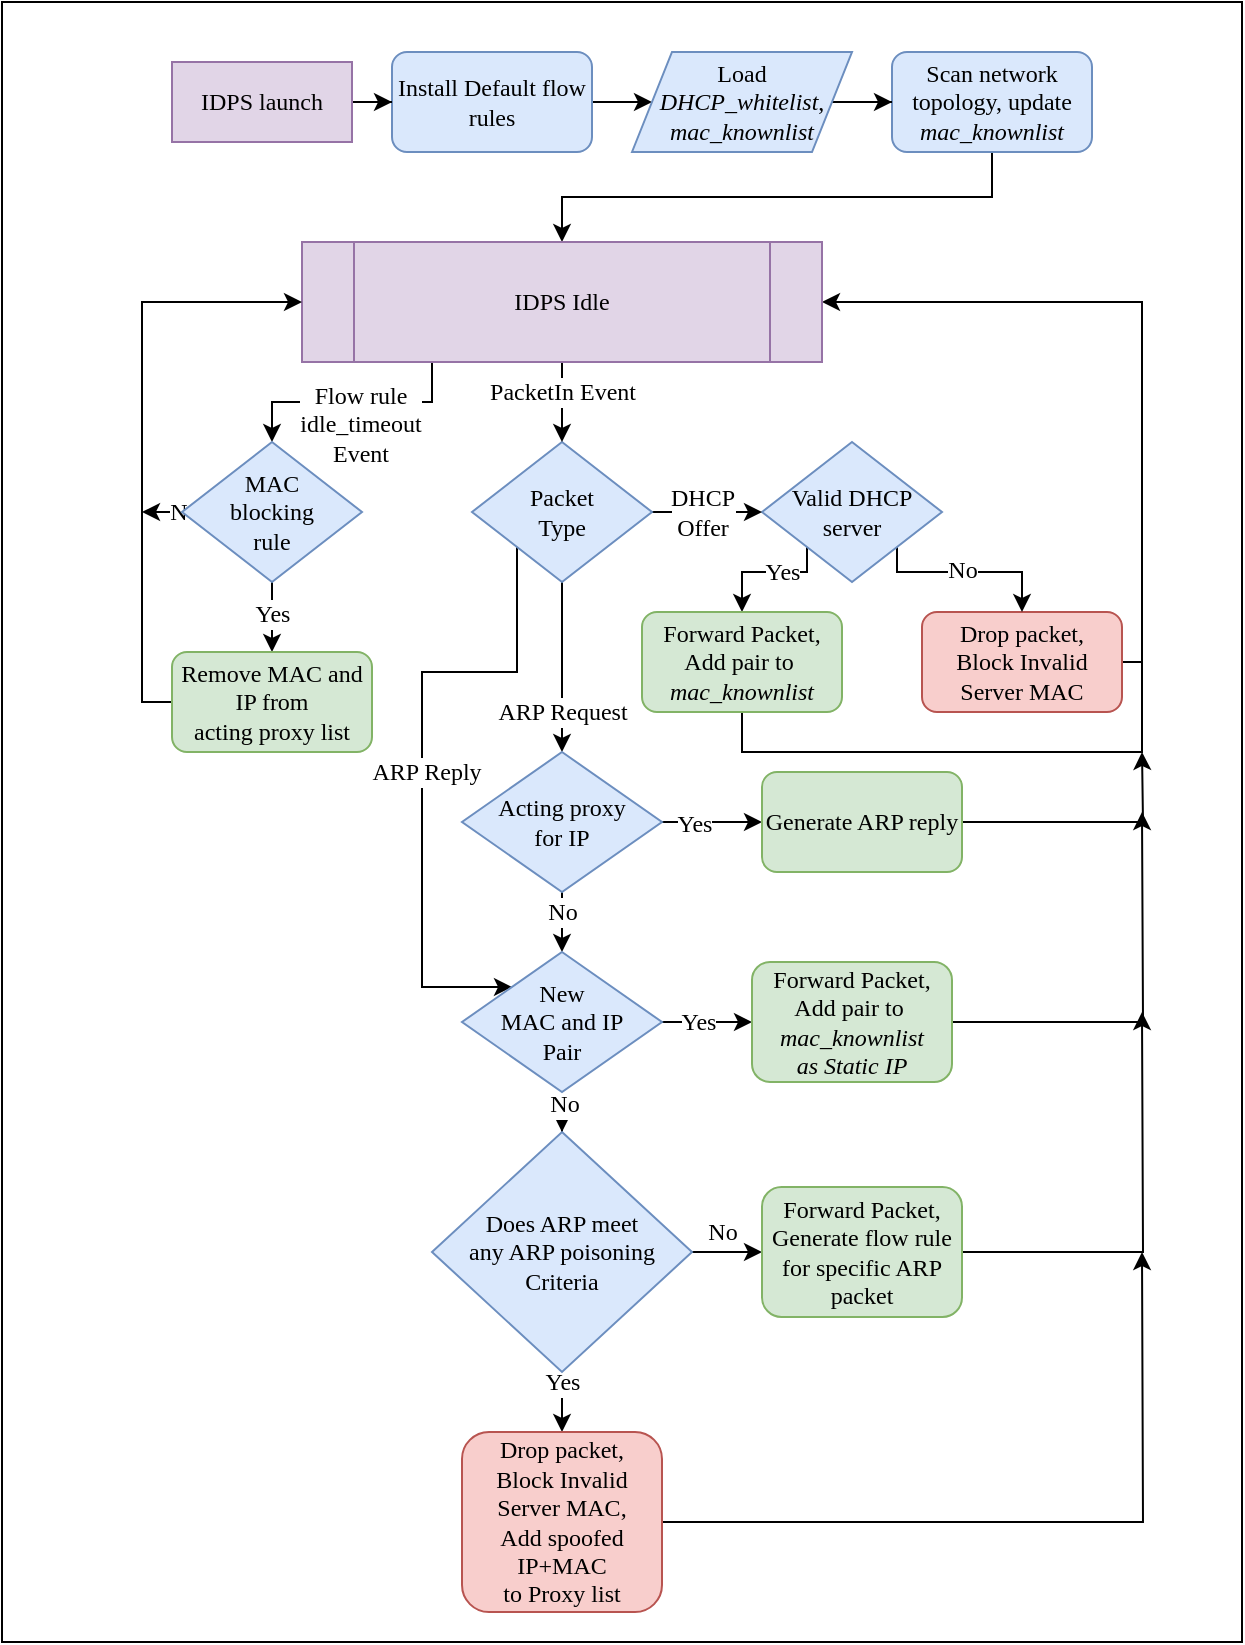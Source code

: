 <mxfile version="13.6.3" type="device"><diagram name="Page-1" id="74e2e168-ea6b-b213-b513-2b3c1d86103e"><mxGraphModel dx="1293" dy="2439" grid="1" gridSize="10" guides="1" tooltips="1" connect="1" arrows="1" fold="1" page="1" pageScale="1" pageWidth="1100" pageHeight="850" background="#ffffff" math="0" shadow="0"><root><mxCell id="0"/><mxCell id="1" parent="0"/><mxCell id="wTsEnWd4pGHQXKKXcPcG-86" value="" style="rounded=0;whiteSpace=wrap;html=1;fontFamily=Times New Roman;fontSize=12;" vertex="1" parent="1"><mxGeometry x="210" y="-855" width="620" height="820" as="geometry"/></mxCell><mxCell id="wTsEnWd4pGHQXKKXcPcG-75" style="edgeStyle=orthogonalEdgeStyle;rounded=0;orthogonalLoop=1;jettySize=auto;html=1;entryX=0;entryY=0.5;entryDx=0;entryDy=0;endArrow=classic;endFill=1;fontFamily=Times New Roman;fontSize=12;" edge="1" parent="1" source="77e6c97f196da883-15" target="wTsEnWd4pGHQXKKXcPcG-27"><mxGeometry relative="1" as="geometry"/></mxCell><mxCell id="77e6c97f196da883-15" value="&lt;font style=&quot;font-size: 12px&quot;&gt;Install Default flow rules&lt;br&gt;&lt;/font&gt;" style="rounded=1;whiteSpace=wrap;html=1;shadow=0;labelBackgroundColor=none;strokeWidth=1;fontFamily=Times New Roman;fontSize=8;align=center;fillColor=#dae8fc;strokeColor=#6c8ebf;" parent="1" vertex="1"><mxGeometry x="405" y="-830" width="100" height="50" as="geometry"/></mxCell><mxCell id="wTsEnWd4pGHQXKKXcPcG-74" style="edgeStyle=orthogonalEdgeStyle;rounded=0;orthogonalLoop=1;jettySize=auto;html=1;entryX=0;entryY=0.5;entryDx=0;entryDy=0;endArrow=classic;endFill=1;fontFamily=Times New Roman;fontSize=12;" edge="1" parent="1" source="wTsEnWd4pGHQXKKXcPcG-1" target="77e6c97f196da883-15"><mxGeometry relative="1" as="geometry"/></mxCell><mxCell id="wTsEnWd4pGHQXKKXcPcG-1" value="IDPS launch" style="rounded=0;whiteSpace=wrap;html=1;fillColor=#e1d5e7;strokeColor=#9673a6;fontFamily=Times New Roman;" vertex="1" parent="1"><mxGeometry x="295" y="-825" width="90" height="40" as="geometry"/></mxCell><mxCell id="wTsEnWd4pGHQXKKXcPcG-77" style="edgeStyle=orthogonalEdgeStyle;rounded=0;orthogonalLoop=1;jettySize=auto;html=1;exitX=0.5;exitY=1;exitDx=0;exitDy=0;entryX=0.5;entryY=0;entryDx=0;entryDy=0;endArrow=classic;endFill=1;fontFamily=Times New Roman;fontSize=12;" edge="1" parent="1" source="wTsEnWd4pGHQXKKXcPcG-2" target="wTsEnWd4pGHQXKKXcPcG-19"><mxGeometry relative="1" as="geometry"/></mxCell><mxCell id="wTsEnWd4pGHQXKKXcPcG-2" value="Scan network topology, update &lt;i&gt;mac_knownlist&lt;/i&gt;" style="rounded=1;whiteSpace=wrap;html=1;shadow=0;labelBackgroundColor=none;strokeWidth=1;fontFamily=Times New Roman;fontSize=12;align=center;fillColor=#dae8fc;strokeColor=#6c8ebf;" vertex="1" parent="1"><mxGeometry x="655" y="-830" width="100" height="50" as="geometry"/></mxCell><mxCell id="wTsEnWd4pGHQXKKXcPcG-21" style="edgeStyle=orthogonalEdgeStyle;rounded=0;orthogonalLoop=1;jettySize=auto;html=1;entryX=1;entryY=0.5;entryDx=0;entryDy=0;fontFamily=Times New Roman;fontSize=12;" edge="1" parent="1" source="wTsEnWd4pGHQXKKXcPcG-6" target="wTsEnWd4pGHQXKKXcPcG-19"><mxGeometry relative="1" as="geometry"><Array as="points"><mxPoint x="780" y="-525"/><mxPoint x="780" y="-705"/></Array></mxGeometry></mxCell><mxCell id="wTsEnWd4pGHQXKKXcPcG-6" value="&lt;div&gt;Drop packet,&lt;/div&gt;&lt;div&gt;Block Invalid Server MAC&lt;br&gt;&lt;/div&gt;" style="rounded=1;whiteSpace=wrap;html=1;shadow=0;labelBackgroundColor=none;strokeWidth=1;fontFamily=Times New Roman;fontSize=12;align=center;fillColor=#f8cecc;strokeColor=#b85450;" vertex="1" parent="1"><mxGeometry x="670" y="-550" width="100" height="50" as="geometry"/></mxCell><mxCell id="wTsEnWd4pGHQXKKXcPcG-13" style="edgeStyle=orthogonalEdgeStyle;rounded=0;orthogonalLoop=1;jettySize=auto;html=1;exitX=1;exitY=1;exitDx=0;exitDy=0;entryX=0.5;entryY=0;entryDx=0;entryDy=0;fontFamily=Times New Roman;fontSize=12;" edge="1" parent="1" source="wTsEnWd4pGHQXKKXcPcG-7" target="wTsEnWd4pGHQXKKXcPcG-6"><mxGeometry relative="1" as="geometry"><Array as="points"><mxPoint x="658" y="-570"/><mxPoint x="720" y="-570"/></Array></mxGeometry></mxCell><mxCell id="wTsEnWd4pGHQXKKXcPcG-14" value="No" style="edgeLabel;html=1;align=center;verticalAlign=middle;resizable=0;points=[];fontSize=12;fontFamily=Times New Roman;" vertex="1" connectable="0" parent="wTsEnWd4pGHQXKKXcPcG-13"><mxGeometry x="0.167" y="1" relative="1" as="geometry"><mxPoint x="-10.41" as="offset"/></mxGeometry></mxCell><mxCell id="wTsEnWd4pGHQXKKXcPcG-54" style="edgeStyle=orthogonalEdgeStyle;rounded=0;orthogonalLoop=1;jettySize=auto;html=1;entryX=0.5;entryY=0;entryDx=0;entryDy=0;endArrow=classic;endFill=1;fontFamily=Times New Roman;fontSize=12;exitX=0;exitY=1;exitDx=0;exitDy=0;" edge="1" parent="1" source="wTsEnWd4pGHQXKKXcPcG-7" target="wTsEnWd4pGHQXKKXcPcG-15"><mxGeometry relative="1" as="geometry"><Array as="points"><mxPoint x="613" y="-570"/><mxPoint x="580" y="-570"/></Array></mxGeometry></mxCell><mxCell id="wTsEnWd4pGHQXKKXcPcG-55" value="Yes" style="edgeLabel;html=1;align=center;verticalAlign=middle;resizable=0;points=[];fontSize=12;fontFamily=Times New Roman;" vertex="1" connectable="0" parent="wTsEnWd4pGHQXKKXcPcG-54"><mxGeometry x="-0.635" y="-7" relative="1" as="geometry"><mxPoint x="-5.51" as="offset"/></mxGeometry></mxCell><mxCell id="wTsEnWd4pGHQXKKXcPcG-7" value="&lt;div&gt;Valid DHCP server&lt;/div&gt;" style="rhombus;whiteSpace=wrap;html=1;rounded=0;shadow=0;labelBackgroundColor=none;strokeWidth=1;fontFamily=Times New Roman;fontSize=12;align=center;fillColor=#dae8fc;strokeColor=#6c8ebf;" vertex="1" parent="1"><mxGeometry x="590" y="-635" width="90" height="70" as="geometry"/></mxCell><mxCell id="wTsEnWd4pGHQXKKXcPcG-9" style="edgeStyle=orthogonalEdgeStyle;rounded=0;orthogonalLoop=1;jettySize=auto;html=1;entryX=0;entryY=0.5;entryDx=0;entryDy=0;fontFamily=Times New Roman;fontSize=12;" edge="1" parent="1" source="wTsEnWd4pGHQXKKXcPcG-8" target="wTsEnWd4pGHQXKKXcPcG-7"><mxGeometry relative="1" as="geometry"/></mxCell><mxCell id="wTsEnWd4pGHQXKKXcPcG-10" value="&lt;div&gt;DHCP&lt;/div&gt;&lt;div&gt;Offer&lt;/div&gt;" style="edgeLabel;html=1;align=center;verticalAlign=middle;resizable=0;points=[];fontSize=12;fontFamily=Times New Roman;" vertex="1" connectable="0" parent="wTsEnWd4pGHQXKKXcPcG-9"><mxGeometry x="0.224" y="3" relative="1" as="geometry"><mxPoint x="-8.79" y="3" as="offset"/></mxGeometry></mxCell><mxCell id="wTsEnWd4pGHQXKKXcPcG-38" style="edgeStyle=orthogonalEdgeStyle;rounded=0;orthogonalLoop=1;jettySize=auto;html=1;entryX=0.5;entryY=0;entryDx=0;entryDy=0;endArrow=classic;endFill=1;fontFamily=Times New Roman;fontSize=12;exitX=0.25;exitY=1;exitDx=0;exitDy=0;" edge="1" parent="1" source="wTsEnWd4pGHQXKKXcPcG-19" target="wTsEnWd4pGHQXKKXcPcG-40"><mxGeometry relative="1" as="geometry"><mxPoint x="250" y="-410" as="sourcePoint"/><mxPoint x="490" y="-440" as="targetPoint"/></mxGeometry></mxCell><mxCell id="wTsEnWd4pGHQXKKXcPcG-39" value="&lt;div&gt;Flow rule&lt;/div&gt;&lt;div&gt;idle_timeout&lt;/div&gt;&lt;div&gt;Event&lt;br&gt;&lt;/div&gt;" style="edgeLabel;html=1;align=center;verticalAlign=middle;resizable=0;points=[];fontSize=12;fontFamily=Times New Roman;" vertex="1" connectable="0" parent="wTsEnWd4pGHQXKKXcPcG-38"><mxGeometry x="-0.34" y="-3" relative="1" as="geometry"><mxPoint x="-17" y="13.62" as="offset"/></mxGeometry></mxCell><mxCell id="wTsEnWd4pGHQXKKXcPcG-50" style="edgeStyle=orthogonalEdgeStyle;rounded=0;orthogonalLoop=1;jettySize=auto;html=1;entryX=0.5;entryY=0;entryDx=0;entryDy=0;endArrow=classic;endFill=1;fontFamily=Times New Roman;fontSize=12;" edge="1" parent="1" source="wTsEnWd4pGHQXKKXcPcG-8" target="wTsEnWd4pGHQXKKXcPcG-18"><mxGeometry relative="1" as="geometry"><Array as="points"><mxPoint x="490" y="-510"/><mxPoint x="490" y="-510"/></Array></mxGeometry></mxCell><mxCell id="wTsEnWd4pGHQXKKXcPcG-53" value="ARP Request" style="edgeLabel;html=1;align=center;verticalAlign=middle;resizable=0;points=[];fontSize=12;fontFamily=Times New Roman;" vertex="1" connectable="0" parent="wTsEnWd4pGHQXKKXcPcG-50"><mxGeometry x="0.243" relative="1" as="geometry"><mxPoint y="12.21" as="offset"/></mxGeometry></mxCell><mxCell id="wTsEnWd4pGHQXKKXcPcG-61" style="edgeStyle=orthogonalEdgeStyle;rounded=0;orthogonalLoop=1;jettySize=auto;html=1;exitX=0;exitY=1;exitDx=0;exitDy=0;entryX=0;entryY=0;entryDx=0;entryDy=0;endArrow=classic;endFill=1;fontFamily=Times New Roman;fontSize=12;" edge="1" parent="1" source="wTsEnWd4pGHQXKKXcPcG-8" target="wTsEnWd4pGHQXKKXcPcG-59"><mxGeometry relative="1" as="geometry"><Array as="points"><mxPoint x="467" y="-520"/><mxPoint x="420" y="-520"/><mxPoint x="420" y="-363"/></Array></mxGeometry></mxCell><mxCell id="wTsEnWd4pGHQXKKXcPcG-63" value="ARP Reply" style="edgeLabel;html=1;align=center;verticalAlign=middle;resizable=0;points=[];fontSize=12;fontFamily=Times New Roman;" vertex="1" connectable="0" parent="wTsEnWd4pGHQXKKXcPcG-61"><mxGeometry x="0.064" y="2" relative="1" as="geometry"><mxPoint y="-6.26" as="offset"/></mxGeometry></mxCell><mxCell id="wTsEnWd4pGHQXKKXcPcG-8" value="&lt;div&gt;Packet&lt;/div&gt;&lt;div&gt;Type&lt;br&gt;&lt;/div&gt;" style="rhombus;whiteSpace=wrap;html=1;rounded=0;shadow=0;labelBackgroundColor=none;strokeWidth=1;fontFamily=Times New Roman;fontSize=12;align=center;fillColor=#dae8fc;strokeColor=#6c8ebf;" vertex="1" parent="1"><mxGeometry x="445" y="-635" width="90" height="70" as="geometry"/></mxCell><mxCell id="wTsEnWd4pGHQXKKXcPcG-23" style="edgeStyle=orthogonalEdgeStyle;rounded=0;orthogonalLoop=1;jettySize=auto;html=1;exitX=0.5;exitY=1;exitDx=0;exitDy=0;fontFamily=Times New Roman;fontSize=12;endArrow=none;endFill=0;" edge="1" parent="1" source="wTsEnWd4pGHQXKKXcPcG-15"><mxGeometry relative="1" as="geometry"><mxPoint x="780" y="-550" as="targetPoint"/><Array as="points"><mxPoint x="580" y="-480"/><mxPoint x="780" y="-480"/></Array></mxGeometry></mxCell><mxCell id="wTsEnWd4pGHQXKKXcPcG-15" value="&lt;div&gt;Forward Packet,&lt;/div&gt;&lt;div&gt;Add pair to&amp;nbsp;&lt;/div&gt;&lt;div&gt;&lt;i&gt;mac_knownlist&lt;/i&gt;&lt;/div&gt;" style="rounded=1;whiteSpace=wrap;html=1;shadow=0;labelBackgroundColor=none;strokeWidth=1;fontFamily=Times New Roman;fontSize=12;align=center;fillColor=#d5e8d4;strokeColor=#82b366;" vertex="1" parent="1"><mxGeometry x="530" y="-550" width="100" height="50" as="geometry"/></mxCell><mxCell id="wTsEnWd4pGHQXKKXcPcG-52" style="edgeStyle=orthogonalEdgeStyle;rounded=0;orthogonalLoop=1;jettySize=auto;html=1;entryX=0;entryY=0.5;entryDx=0;entryDy=0;endArrow=classic;endFill=1;fontFamily=Times New Roman;fontSize=12;" edge="1" parent="1" source="wTsEnWd4pGHQXKKXcPcG-18" target="wTsEnWd4pGHQXKKXcPcG-30"><mxGeometry relative="1" as="geometry"/></mxCell><mxCell id="wTsEnWd4pGHQXKKXcPcG-65" value="Yes" style="edgeLabel;html=1;align=center;verticalAlign=middle;resizable=0;points=[];fontSize=12;fontFamily=Times New Roman;" vertex="1" connectable="0" parent="wTsEnWd4pGHQXKKXcPcG-52"><mxGeometry x="-0.356" y="-1" relative="1" as="geometry"><mxPoint as="offset"/></mxGeometry></mxCell><mxCell id="wTsEnWd4pGHQXKKXcPcG-64" style="edgeStyle=orthogonalEdgeStyle;rounded=0;orthogonalLoop=1;jettySize=auto;html=1;entryX=0.5;entryY=0;entryDx=0;entryDy=0;endArrow=classic;endFill=1;fontFamily=Times New Roman;fontSize=12;" edge="1" parent="1" source="wTsEnWd4pGHQXKKXcPcG-18" target="wTsEnWd4pGHQXKKXcPcG-59"><mxGeometry relative="1" as="geometry"/></mxCell><mxCell id="wTsEnWd4pGHQXKKXcPcG-66" value="No" style="edgeLabel;html=1;align=center;verticalAlign=middle;resizable=0;points=[];fontSize=12;fontFamily=Times New Roman;" vertex="1" connectable="0" parent="wTsEnWd4pGHQXKKXcPcG-64"><mxGeometry x="-0.862" y="-1" relative="1" as="geometry"><mxPoint x="1" y="6.67" as="offset"/></mxGeometry></mxCell><mxCell id="wTsEnWd4pGHQXKKXcPcG-18" value="Acting proxy&lt;div&gt;for IP&lt;br&gt;&lt;/div&gt;" style="rhombus;whiteSpace=wrap;html=1;rounded=0;shadow=0;labelBackgroundColor=none;strokeWidth=1;fontFamily=Times New Roman;fontSize=12;align=center;fillColor=#dae8fc;strokeColor=#6c8ebf;" vertex="1" parent="1"><mxGeometry x="440" y="-480" width="100" height="70" as="geometry"/></mxCell><mxCell id="wTsEnWd4pGHQXKKXcPcG-20" style="edgeStyle=orthogonalEdgeStyle;rounded=0;orthogonalLoop=1;jettySize=auto;html=1;entryX=0.5;entryY=0;entryDx=0;entryDy=0;fontFamily=Times New Roman;fontSize=12;" edge="1" parent="1" source="wTsEnWd4pGHQXKKXcPcG-19" target="wTsEnWd4pGHQXKKXcPcG-8"><mxGeometry relative="1" as="geometry"><Array as="points"><mxPoint x="490" y="-640"/><mxPoint x="490" y="-640"/></Array></mxGeometry></mxCell><mxCell id="wTsEnWd4pGHQXKKXcPcG-48" value="PacketIn Event" style="edgeLabel;html=1;align=center;verticalAlign=middle;resizable=0;points=[];fontSize=12;fontFamily=Times New Roman;" vertex="1" connectable="0" parent="wTsEnWd4pGHQXKKXcPcG-20"><mxGeometry x="0.75" y="-9" relative="1" as="geometry"><mxPoint x="9" y="-20.2" as="offset"/></mxGeometry></mxCell><mxCell id="wTsEnWd4pGHQXKKXcPcG-19" value="IDPS Idle" style="shape=process;whiteSpace=wrap;html=1;backgroundOutline=1;fontFamily=Times New Roman;fontSize=12;fillColor=#e1d5e7;strokeColor=#9673a6;" vertex="1" parent="1"><mxGeometry x="360" y="-735" width="260" height="60" as="geometry"/></mxCell><mxCell id="wTsEnWd4pGHQXKKXcPcG-76" style="edgeStyle=orthogonalEdgeStyle;rounded=0;orthogonalLoop=1;jettySize=auto;html=1;entryX=0;entryY=0.5;entryDx=0;entryDy=0;endArrow=classic;endFill=1;fontFamily=Times New Roman;fontSize=12;" edge="1" parent="1" source="wTsEnWd4pGHQXKKXcPcG-27" target="wTsEnWd4pGHQXKKXcPcG-2"><mxGeometry relative="1" as="geometry"/></mxCell><mxCell id="wTsEnWd4pGHQXKKXcPcG-27" value="&lt;div&gt;Load&lt;/div&gt;&lt;div&gt;&lt;i&gt;DHCP_whitelist&lt;/i&gt;,&lt;/div&gt;&lt;div&gt;&lt;i&gt;mac_knownlist&lt;/i&gt;&lt;br&gt;&lt;/div&gt;" style="shape=parallelogram;perimeter=parallelogramPerimeter;whiteSpace=wrap;html=1;fixedSize=1;fontFamily=Times New Roman;fontSize=12;fillColor=#dae8fc;strokeColor=#6c8ebf;" vertex="1" parent="1"><mxGeometry x="525" y="-830" width="110" height="50" as="geometry"/></mxCell><mxCell id="wTsEnWd4pGHQXKKXcPcG-32" style="edgeStyle=orthogonalEdgeStyle;rounded=0;orthogonalLoop=1;jettySize=auto;html=1;exitX=1;exitY=0.5;exitDx=0;exitDy=0;endArrow=classic;endFill=1;fontFamily=Times New Roman;fontSize=12;" edge="1" parent="1" source="wTsEnWd4pGHQXKKXcPcG-30"><mxGeometry relative="1" as="geometry"><mxPoint x="780" y="-480" as="targetPoint"/></mxGeometry></mxCell><mxCell id="wTsEnWd4pGHQXKKXcPcG-30" value="Generate ARP reply" style="rounded=1;whiteSpace=wrap;html=1;shadow=0;labelBackgroundColor=none;strokeWidth=1;fontFamily=Times New Roman;fontSize=12;align=center;fillColor=#d5e8d4;strokeColor=#82b366;" vertex="1" parent="1"><mxGeometry x="590" y="-470" width="100" height="50" as="geometry"/></mxCell><mxCell id="wTsEnWd4pGHQXKKXcPcG-43" style="edgeStyle=orthogonalEdgeStyle;rounded=0;orthogonalLoop=1;jettySize=auto;html=1;entryX=0.5;entryY=0;entryDx=0;entryDy=0;endArrow=classic;endFill=1;fontFamily=Times New Roman;fontSize=12;" edge="1" parent="1" source="wTsEnWd4pGHQXKKXcPcG-40" target="wTsEnWd4pGHQXKKXcPcG-42"><mxGeometry relative="1" as="geometry"/></mxCell><mxCell id="wTsEnWd4pGHQXKKXcPcG-45" value="Yes" style="edgeLabel;html=1;align=center;verticalAlign=middle;resizable=0;points=[];fontSize=12;fontFamily=Times New Roman;" vertex="1" connectable="0" parent="wTsEnWd4pGHQXKKXcPcG-43"><mxGeometry x="0.56" y="-1" relative="1" as="geometry"><mxPoint x="1" y="-9.2" as="offset"/></mxGeometry></mxCell><mxCell id="wTsEnWd4pGHQXKKXcPcG-57" style="edgeStyle=orthogonalEdgeStyle;rounded=0;orthogonalLoop=1;jettySize=auto;html=1;endArrow=classic;endFill=1;fontFamily=Times New Roman;fontSize=12;" edge="1" parent="1" source="wTsEnWd4pGHQXKKXcPcG-40"><mxGeometry relative="1" as="geometry"><mxPoint x="280" y="-600" as="targetPoint"/></mxGeometry></mxCell><mxCell id="wTsEnWd4pGHQXKKXcPcG-58" value="&lt;div&gt;No&lt;/div&gt;" style="edgeLabel;html=1;align=center;verticalAlign=middle;resizable=0;points=[];fontSize=12;fontFamily=Times New Roman;" vertex="1" connectable="0" parent="wTsEnWd4pGHQXKKXcPcG-57"><mxGeometry x="-0.68" y="1" relative="1" as="geometry"><mxPoint x="4.68" y="-1.03" as="offset"/></mxGeometry></mxCell><mxCell id="wTsEnWd4pGHQXKKXcPcG-40" value="&lt;div&gt;MAC&lt;/div&gt;&lt;div&gt;blocking&lt;/div&gt;&lt;div&gt;rule&lt;/div&gt;" style="rhombus;whiteSpace=wrap;html=1;rounded=0;shadow=0;labelBackgroundColor=none;strokeWidth=1;fontFamily=Times New Roman;fontSize=12;align=center;fillColor=#dae8fc;strokeColor=#6c8ebf;" vertex="1" parent="1"><mxGeometry x="300" y="-635" width="90" height="70" as="geometry"/></mxCell><mxCell id="wTsEnWd4pGHQXKKXcPcG-56" style="edgeStyle=orthogonalEdgeStyle;rounded=0;orthogonalLoop=1;jettySize=auto;html=1;entryX=0;entryY=0.5;entryDx=0;entryDy=0;endArrow=classic;endFill=1;fontFamily=Times New Roman;fontSize=12;" edge="1" parent="1" source="wTsEnWd4pGHQXKKXcPcG-42" target="wTsEnWd4pGHQXKKXcPcG-19"><mxGeometry relative="1" as="geometry"><Array as="points"><mxPoint x="280" y="-505"/><mxPoint x="280" y="-705"/></Array></mxGeometry></mxCell><mxCell id="wTsEnWd4pGHQXKKXcPcG-42" value="&lt;div&gt;Remove MAC and IP from&lt;/div&gt;&lt;div&gt;acting proxy list&lt;br&gt;&lt;/div&gt;" style="rounded=1;whiteSpace=wrap;html=1;shadow=0;labelBackgroundColor=none;strokeWidth=1;fontFamily=Times New Roman;fontSize=12;align=center;fillColor=#d5e8d4;strokeColor=#82b366;" vertex="1" parent="1"><mxGeometry x="295" y="-530" width="100" height="50" as="geometry"/></mxCell><mxCell id="wTsEnWd4pGHQXKKXcPcG-68" style="edgeStyle=orthogonalEdgeStyle;rounded=0;orthogonalLoop=1;jettySize=auto;html=1;entryX=0;entryY=0.5;entryDx=0;entryDy=0;endArrow=classic;endFill=1;fontFamily=Times New Roman;fontSize=12;" edge="1" parent="1" source="wTsEnWd4pGHQXKKXcPcG-59" target="wTsEnWd4pGHQXKKXcPcG-67"><mxGeometry relative="1" as="geometry"/></mxCell><mxCell id="wTsEnWd4pGHQXKKXcPcG-70" value="Yes" style="edgeLabel;html=1;align=center;verticalAlign=middle;resizable=0;points=[];fontSize=12;fontFamily=Times New Roman;" vertex="1" connectable="0" parent="wTsEnWd4pGHQXKKXcPcG-68"><mxGeometry x="-0.23" relative="1" as="geometry"><mxPoint as="offset"/></mxGeometry></mxCell><mxCell id="wTsEnWd4pGHQXKKXcPcG-72" style="edgeStyle=orthogonalEdgeStyle;rounded=0;orthogonalLoop=1;jettySize=auto;html=1;entryX=0.5;entryY=0;entryDx=0;entryDy=0;endArrow=classic;endFill=1;fontFamily=Times New Roman;fontSize=12;" edge="1" parent="1" source="wTsEnWd4pGHQXKKXcPcG-59" target="wTsEnWd4pGHQXKKXcPcG-71"><mxGeometry relative="1" as="geometry"/></mxCell><mxCell id="wTsEnWd4pGHQXKKXcPcG-73" value="No" style="edgeLabel;html=1;align=center;verticalAlign=middle;resizable=0;points=[];fontSize=12;fontFamily=Times New Roman;" vertex="1" connectable="0" parent="wTsEnWd4pGHQXKKXcPcG-72"><mxGeometry x="0.513" y="1" relative="1" as="geometry"><mxPoint as="offset"/></mxGeometry></mxCell><mxCell id="wTsEnWd4pGHQXKKXcPcG-59" value="&lt;div&gt;New&lt;/div&gt;&lt;div&gt;MAC and IP&lt;/div&gt;&lt;div&gt;Pair&lt;br&gt;&lt;/div&gt;" style="rhombus;whiteSpace=wrap;html=1;rounded=0;shadow=0;labelBackgroundColor=none;strokeWidth=1;fontFamily=Times New Roman;fontSize=12;align=center;fillColor=#dae8fc;strokeColor=#6c8ebf;" vertex="1" parent="1"><mxGeometry x="440" y="-380" width="100" height="70" as="geometry"/></mxCell><mxCell id="wTsEnWd4pGHQXKKXcPcG-69" style="edgeStyle=orthogonalEdgeStyle;rounded=0;orthogonalLoop=1;jettySize=auto;html=1;endArrow=classic;endFill=1;fontFamily=Times New Roman;fontSize=12;" edge="1" parent="1" source="wTsEnWd4pGHQXKKXcPcG-67"><mxGeometry relative="1" as="geometry"><mxPoint x="780" y="-450" as="targetPoint"/></mxGeometry></mxCell><mxCell id="wTsEnWd4pGHQXKKXcPcG-67" value="&lt;div&gt;Forward Packet,&lt;/div&gt;&lt;div&gt;Add pair to&amp;nbsp;&lt;/div&gt;&lt;div&gt;&lt;i&gt;mac_knownlist&lt;/i&gt;&lt;/div&gt;&lt;div&gt;&lt;i&gt;as Static IP&lt;br&gt;&lt;/i&gt;&lt;/div&gt;" style="rounded=1;whiteSpace=wrap;html=1;shadow=0;labelBackgroundColor=none;strokeWidth=1;fontFamily=Times New Roman;fontSize=12;align=center;fillColor=#d5e8d4;strokeColor=#82b366;" vertex="1" parent="1"><mxGeometry x="585" y="-375" width="100" height="60" as="geometry"/></mxCell><mxCell id="wTsEnWd4pGHQXKKXcPcG-79" style="edgeStyle=orthogonalEdgeStyle;rounded=0;orthogonalLoop=1;jettySize=auto;html=1;entryX=0.5;entryY=0;entryDx=0;entryDy=0;endArrow=classic;endFill=1;fontFamily=Times New Roman;fontSize=12;" edge="1" parent="1" source="wTsEnWd4pGHQXKKXcPcG-71" target="wTsEnWd4pGHQXKKXcPcG-78"><mxGeometry relative="1" as="geometry"/></mxCell><mxCell id="wTsEnWd4pGHQXKKXcPcG-80" value="Yes" style="edgeLabel;html=1;align=center;verticalAlign=middle;resizable=0;points=[];fontSize=12;fontFamily=Times New Roman;" vertex="1" connectable="0" parent="wTsEnWd4pGHQXKKXcPcG-79"><mxGeometry x="0.2" y="-5" relative="1" as="geometry"><mxPoint x="5" y="-5" as="offset"/></mxGeometry></mxCell><mxCell id="wTsEnWd4pGHQXKKXcPcG-82" style="edgeStyle=orthogonalEdgeStyle;rounded=0;orthogonalLoop=1;jettySize=auto;html=1;entryX=0;entryY=0.5;entryDx=0;entryDy=0;endArrow=classic;endFill=1;fontFamily=Times New Roman;fontSize=12;" edge="1" parent="1" source="wTsEnWd4pGHQXKKXcPcG-71" target="wTsEnWd4pGHQXKKXcPcG-81"><mxGeometry relative="1" as="geometry"><Array as="points"><mxPoint x="560" y="-230"/><mxPoint x="560" y="-230"/></Array></mxGeometry></mxCell><mxCell id="wTsEnWd4pGHQXKKXcPcG-84" value="No" style="edgeLabel;html=1;align=center;verticalAlign=middle;resizable=0;points=[];fontSize=12;fontFamily=Times New Roman;" vertex="1" connectable="0" parent="wTsEnWd4pGHQXKKXcPcG-82"><mxGeometry x="-0.714" y="1" relative="1" as="geometry"><mxPoint x="10" y="-9" as="offset"/></mxGeometry></mxCell><mxCell id="wTsEnWd4pGHQXKKXcPcG-71" value="&lt;div&gt;Does ARP meet&lt;/div&gt;&lt;div&gt;any ARP poisoning&lt;/div&gt;&lt;div&gt;Criteria&lt;br&gt;&lt;/div&gt;" style="rhombus;whiteSpace=wrap;html=1;rounded=0;shadow=0;labelBackgroundColor=none;strokeWidth=1;fontFamily=Times New Roman;fontSize=12;align=center;fillColor=#dae8fc;strokeColor=#6c8ebf;" vertex="1" parent="1"><mxGeometry x="425" y="-290" width="130" height="120" as="geometry"/></mxCell><mxCell id="wTsEnWd4pGHQXKKXcPcG-85" style="edgeStyle=orthogonalEdgeStyle;rounded=0;orthogonalLoop=1;jettySize=auto;html=1;endArrow=classic;endFill=1;fontFamily=Times New Roman;fontSize=12;" edge="1" parent="1" source="wTsEnWd4pGHQXKKXcPcG-78"><mxGeometry relative="1" as="geometry"><mxPoint x="780" y="-230" as="targetPoint"/></mxGeometry></mxCell><mxCell id="wTsEnWd4pGHQXKKXcPcG-78" value="&lt;div&gt;Drop packet,&lt;/div&gt;&lt;div&gt;Block Invalid Server MAC,&lt;/div&gt;&lt;div&gt;Add spoofed IP+MAC&lt;/div&gt;&lt;div&gt;to Proxy list&lt;br&gt;&lt;/div&gt;" style="rounded=1;whiteSpace=wrap;html=1;shadow=0;labelBackgroundColor=none;strokeWidth=1;fontFamily=Times New Roman;fontSize=12;align=center;fillColor=#f8cecc;strokeColor=#b85450;" vertex="1" parent="1"><mxGeometry x="440" y="-140" width="100" height="90" as="geometry"/></mxCell><mxCell id="wTsEnWd4pGHQXKKXcPcG-83" style="edgeStyle=orthogonalEdgeStyle;rounded=0;orthogonalLoop=1;jettySize=auto;html=1;endArrow=classic;endFill=1;fontFamily=Times New Roman;fontSize=12;" edge="1" parent="1" source="wTsEnWd4pGHQXKKXcPcG-81"><mxGeometry relative="1" as="geometry"><mxPoint x="780" y="-350" as="targetPoint"/></mxGeometry></mxCell><mxCell id="wTsEnWd4pGHQXKKXcPcG-81" value="&lt;div&gt;Forward Packet,&lt;/div&gt;&lt;div&gt;Generate flow rule for specific ARP packet&lt;/div&gt;" style="rounded=1;whiteSpace=wrap;html=1;shadow=0;labelBackgroundColor=none;strokeWidth=1;fontFamily=Times New Roman;fontSize=12;align=center;fillColor=#d5e8d4;strokeColor=#82b366;" vertex="1" parent="1"><mxGeometry x="590" y="-262.5" width="100" height="65" as="geometry"/></mxCell></root></mxGraphModel></diagram></mxfile>